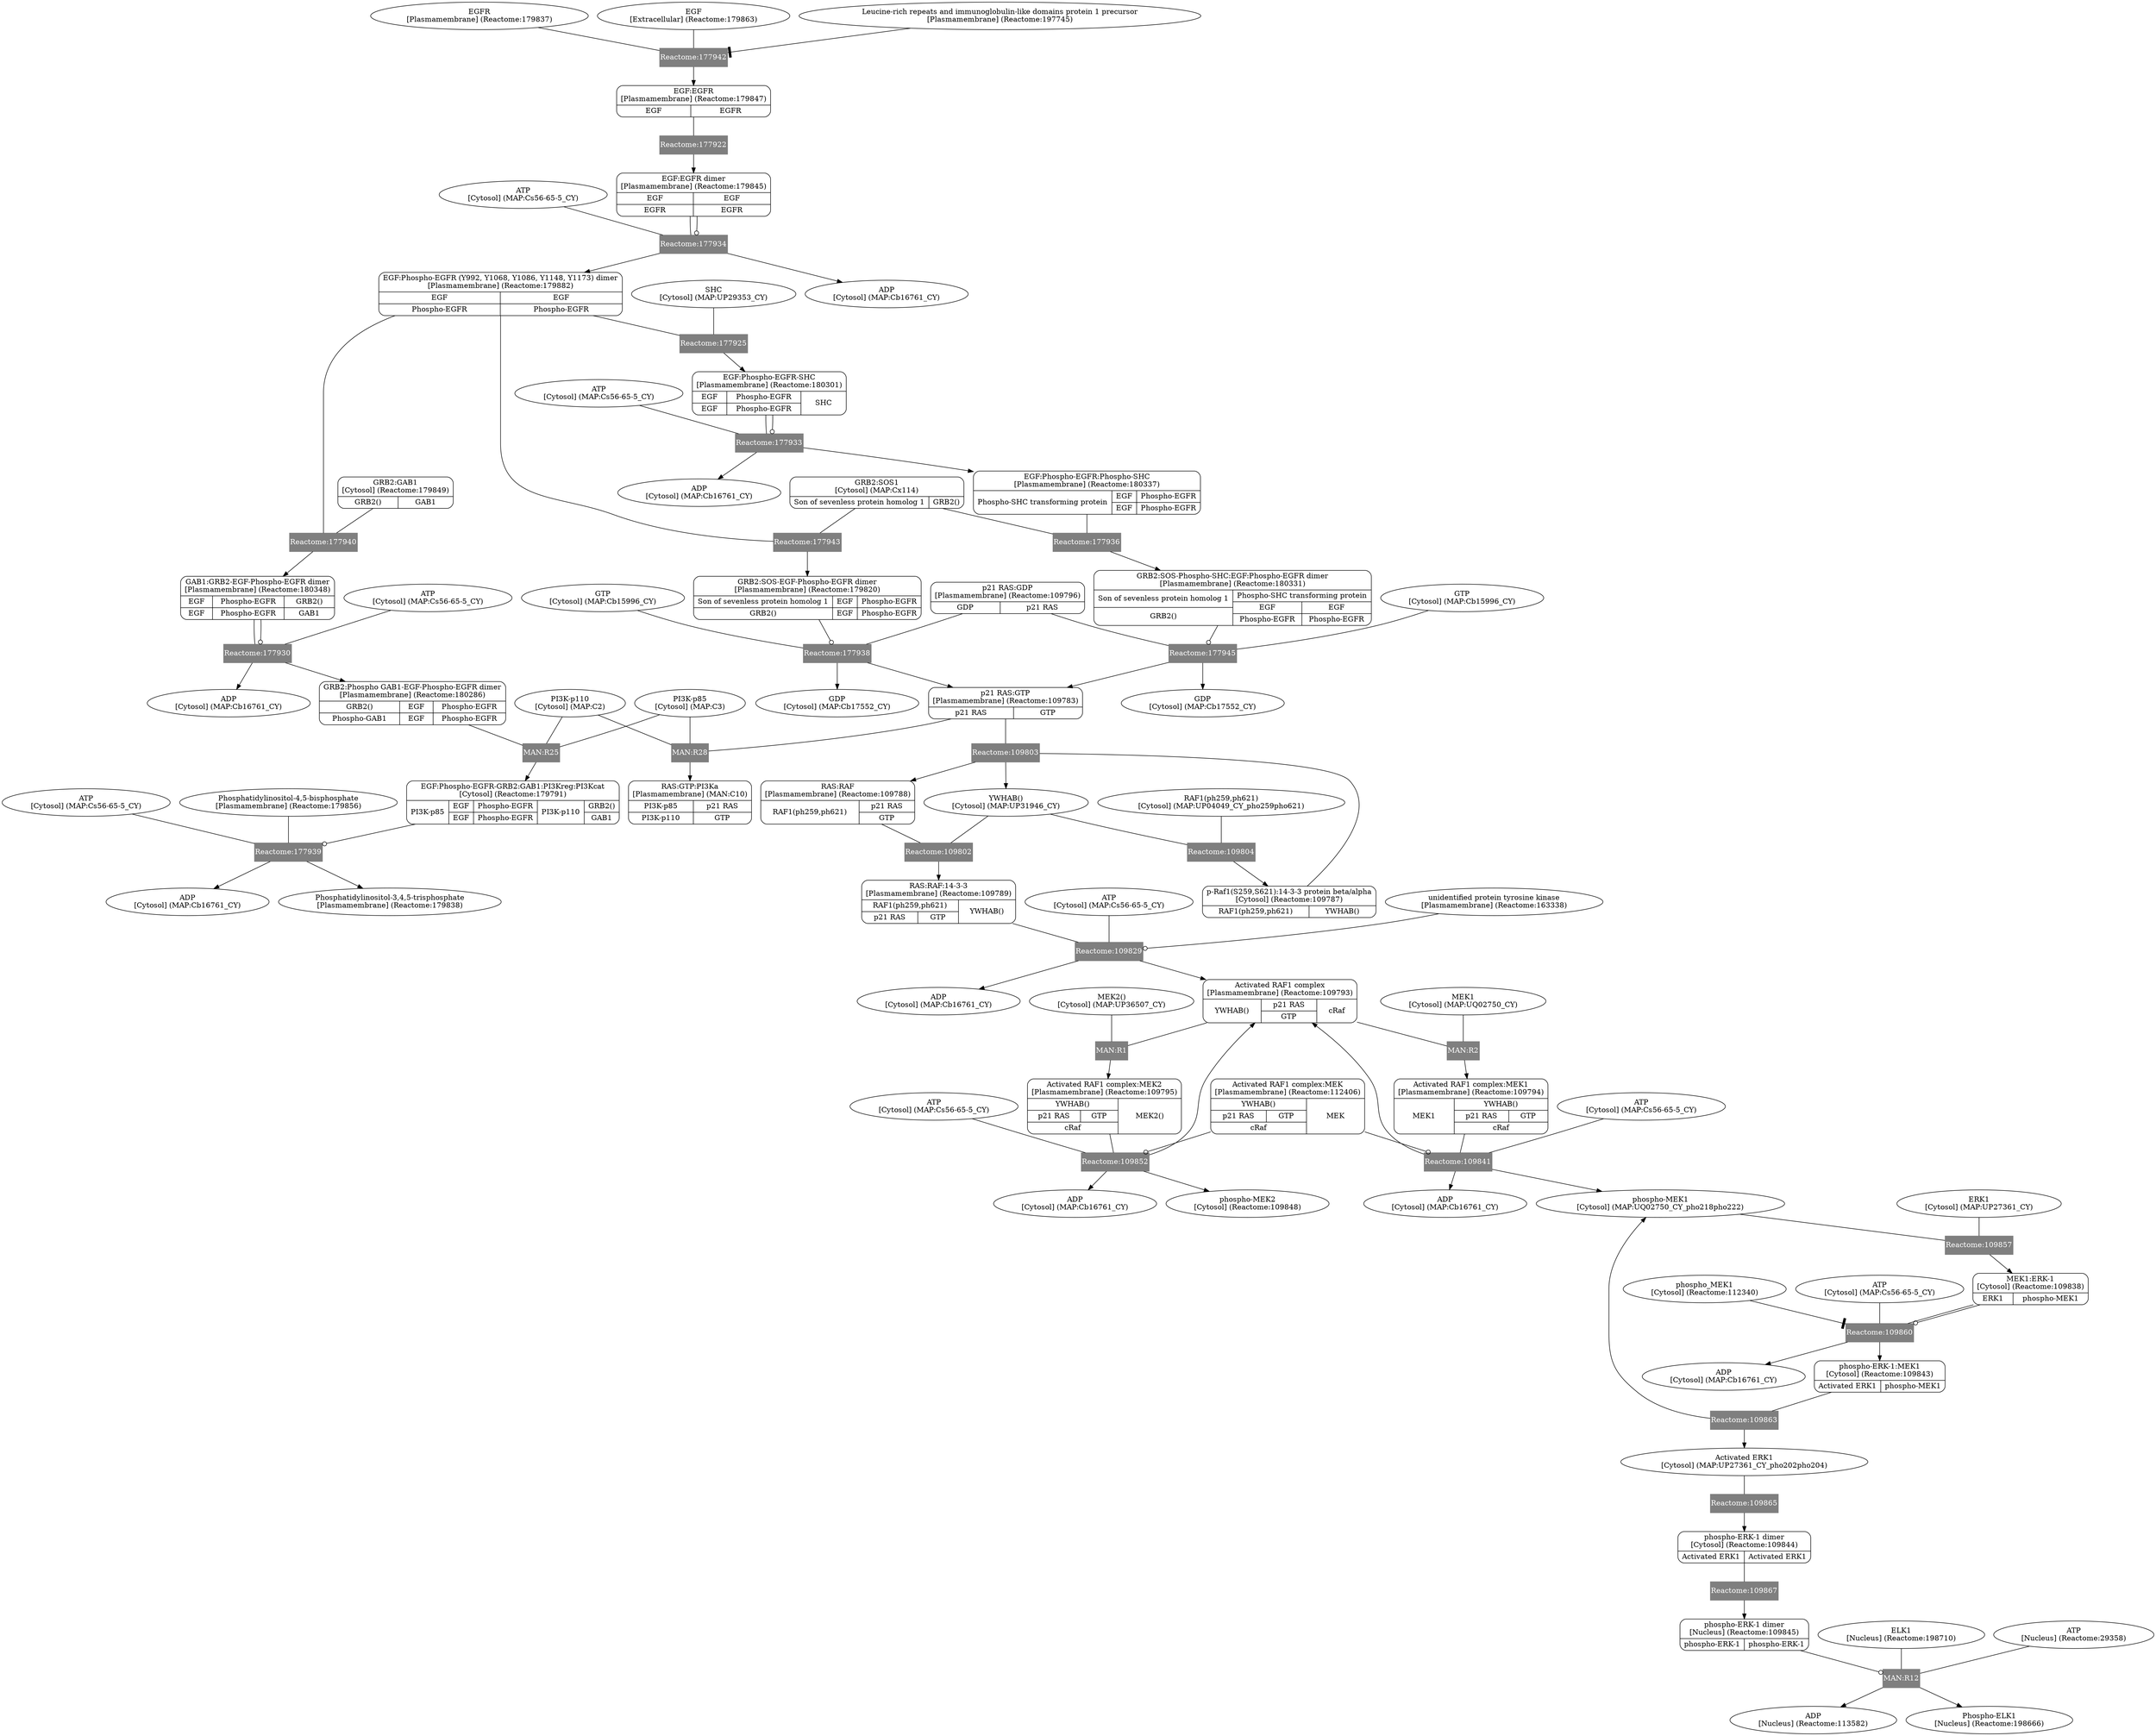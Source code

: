 digraph g
{

  /* list of nodes */
  "MAN:C10" [URL="com_MAN:C10",ref="MAN:C10",style="filled",fillcolor="white",compartment="Plasmamembrane",type="compound",shape="Mrecord",label="{RAS:GTP:PI3Ka\n[Plasmamembrane] (MAN:C10)|{{PI3K-p85|PI3K-p110}|{p21 RAS|GTP}}}",title="RAS:GTP:PI3Ka"];
  "MAN:R1" [URL="rea_MAN:R1",ref="MAN:R1",style="filled",fontcolor="white",color="grey50",label="MAN:R1",margin="0.01,0.01",shape="rect",type="reaction"];
  "MAN:R12" [URL="rea_MAN:R12",ref="MAN:R12",style="filled",fontcolor="white",color="grey50",label="MAN:R12",margin="0.01,0.01",shape="rect",type="reaction"];
  "MAN:R2" [URL="rea_MAN:R2",ref="MAN:R2",style="filled",fontcolor="white",color="grey50",label="MAN:R2",margin="0.01,0.01",shape="rect",type="reaction"];
  "MAN:R25" [URL="rea_MAN:R25",ref="MAN:R25",style="filled",fontcolor="white",color="grey50",label="MAN:R25",margin="0.01,0.01",shape="rect",type="reaction"];
  "MAN:R28" [URL="rea_MAN:R28",ref="MAN:R28",style="filled",fontcolor="white",color="grey50",label="MAN:R28",margin="0.01,0.01",shape="rect",type="reaction"];
  "MAP:C2" [URL="com_MAP:C2",ref="MAP:C2",style="filled",fillcolor="white",compartment="Cytosol",type="compound",label="PI3K-p110\n[Cytosol] (MAP:C2)",title="PI3K-p110"];
  "MAP:C3" [URL="com_MAP:C3",ref="MAP:C3",style="filled",fillcolor="white",compartment="Cytosol",type="compound",label="PI3K-p85\n[Cytosol] (MAP:C3)",title="PI3K-p85"];
  "MAP:Cb15996_CY_Reactome:177938" [URL="com_MAP:Cb15996_CY",ref="MAP:Cb15996_CY",style="filled",fillcolor="white",compartment="Cytosol",label="GTP\n[Cytosol] (MAP:Cb15996_CY)",title="GTP",type="compound"];
  "MAP:Cb15996_CY_Reactome:177945" [URL="com_MAP:Cb15996_CY",ref="MAP:Cb15996_CY",style="filled",fillcolor="white",compartment="Cytosol",type="compound",label="GTP\n[Cytosol] (MAP:Cb15996_CY)",title="GTP"];
  "MAP:Cb16761_CY_Reactome:109829" [URL="com_MAP:Cb16761_CY",ref="MAP:Cb16761_CY",style="filled",fillcolor="white",compartment="Cytosol",label="ADP\n[Cytosol] (MAP:Cb16761_CY)",title="ADP",type="compound"];
  "MAP:Cb16761_CY_Reactome:109841" [URL="com_MAP:Cb16761_CY",ref="MAP:Cb16761_CY",style="filled",fillcolor="white",compartment="Cytosol",label="ADP\n[Cytosol] (MAP:Cb16761_CY)",title="ADP",type="compound"];
  "MAP:Cb16761_CY_Reactome:109852" [URL="com_MAP:Cb16761_CY",ref="MAP:Cb16761_CY",style="filled",fillcolor="white",compartment="Cytosol",label="ADP\n[Cytosol] (MAP:Cb16761_CY)",title="ADP",type="compound"];
  "MAP:Cb16761_CY_Reactome:109860" [URL="com_MAP:Cb16761_CY",ref="MAP:Cb16761_CY",style="filled",fillcolor="white",compartment="Cytosol",type="compound",label="ADP\n[Cytosol] (MAP:Cb16761_CY)",title="ADP"];
  "MAP:Cb16761_CY_Reactome:177930" [URL="com_MAP:Cb16761_CY",ref="MAP:Cb16761_CY",style="filled",fillcolor="white",compartment="Cytosol",label="ADP\n[Cytosol] (MAP:Cb16761_CY)",title="ADP",type="compound"];
  "MAP:Cb16761_CY_Reactome:177933" [URL="com_MAP:Cb16761_CY",ref="MAP:Cb16761_CY",style="filled",fillcolor="white",compartment="Cytosol",label="ADP\n[Cytosol] (MAP:Cb16761_CY)",title="ADP",type="compound"];
  "MAP:Cb16761_CY_Reactome:177934" [URL="com_MAP:Cb16761_CY",ref="MAP:Cb16761_CY",style="filled",fillcolor="white",compartment="Cytosol",label="ADP\n[Cytosol] (MAP:Cb16761_CY)",title="ADP",type="compound"];
  "MAP:Cb16761_CY_Reactome:177939" [URL="com_MAP:Cb16761_CY",ref="MAP:Cb16761_CY",style="filled",fillcolor="white",compartment="Cytosol",label="ADP\n[Cytosol] (MAP:Cb16761_CY)",title="ADP",type="compound"];
  "MAP:Cb17552_CY_Reactome:177938" [URL="com_MAP:Cb17552_CY",ref="MAP:Cb17552_CY",style="filled",fillcolor="white",compartment="Cytosol",type="compound",label="GDP\n[Cytosol] (MAP:Cb17552_CY)",title="GDP"];
  "MAP:Cb17552_CY_Reactome:177945" [URL="com_MAP:Cb17552_CY",ref="MAP:Cb17552_CY",style="filled",fillcolor="white",compartment="Cytosol",label="GDP\n[Cytosol] (MAP:Cb17552_CY)",title="GDP",type="compound"];
  "MAP:Cs56-65-5_CY_Reactome:109829" [URL="com_MAP:Cs56-65-5_CY",ref="MAP:Cs56-65-5_CY",style="filled",fillcolor="white",compartment="Cytosol",label="ATP\n[Cytosol] (MAP:Cs56-65-5_CY)",title="ATP",type="compound"];
  "MAP:Cs56-65-5_CY_Reactome:109841" [URL="com_MAP:Cs56-65-5_CY",ref="MAP:Cs56-65-5_CY",style="filled",fillcolor="white",compartment="Cytosol",label="ATP\n[Cytosol] (MAP:Cs56-65-5_CY)",title="ATP",type="compound"];
  "MAP:Cs56-65-5_CY_Reactome:109852" [URL="com_MAP:Cs56-65-5_CY",ref="MAP:Cs56-65-5_CY",style="filled",fillcolor="white",compartment="Cytosol",label="ATP\n[Cytosol] (MAP:Cs56-65-5_CY)",title="ATP",type="compound"];
  "MAP:Cs56-65-5_CY_Reactome:109860" [URL="com_MAP:Cs56-65-5_CY",ref="MAP:Cs56-65-5_CY",style="filled",fillcolor="white",compartment="Cytosol",label="ATP\n[Cytosol] (MAP:Cs56-65-5_CY)",title="ATP",type="compound"];
  "MAP:Cs56-65-5_CY_Reactome:177930" [URL="com_MAP:Cs56-65-5_CY",ref="MAP:Cs56-65-5_CY",style="filled",fillcolor="white",compartment="Cytosol",label="ATP\n[Cytosol] (MAP:Cs56-65-5_CY)",title="ATP",type="compound"];
  "MAP:Cs56-65-5_CY_Reactome:177933" [URL="com_MAP:Cs56-65-5_CY",ref="MAP:Cs56-65-5_CY",style="filled",fillcolor="white",compartment="Cytosol",label="ATP\n[Cytosol] (MAP:Cs56-65-5_CY)",title="ATP",type="compound"];
  "MAP:Cs56-65-5_CY_Reactome:177934" [URL="com_MAP:Cs56-65-5_CY",ref="MAP:Cs56-65-5_CY",style="filled",fillcolor="white",compartment="Cytosol",label="ATP\n[Cytosol] (MAP:Cs56-65-5_CY)",title="ATP",type="compound"];
  "MAP:Cs56-65-5_CY_Reactome:177939" [URL="com_MAP:Cs56-65-5_CY",ref="MAP:Cs56-65-5_CY",style="filled",fillcolor="white",compartment="Cytosol",type="compound",label="ATP\n[Cytosol] (MAP:Cs56-65-5_CY)",title="ATP"];
  "MAP:Cx114" [URL="com_MAP:Cx114",ref="MAP:Cx114",style="filled",fillcolor="white",compartment="Cytosol",type="compound",shape="Mrecord",label="{GRB2:SOS1\n[Cytosol] (MAP:Cx114)|{Son of sevenless protein homolog 1|GRB2()}}",title="GRB2:SOS1"];
  "MAP:UP04049_CY_pho259pho621" [URL="com_MAP:UP04049_CY_pho259pho621",ref="MAP:UP04049_CY_pho259pho621",style="filled",fillcolor="white",compartment="Cytosol",type="compound",label="RAF1(ph259,ph621)\n[Cytosol] (MAP:UP04049_CY_pho259pho621)",title="RAF1(ph259,ph621)"];
  "MAP:UP27361_CY" [URL="com_MAP:UP27361_CY",ref="MAP:UP27361_CY",style="filled",fillcolor="white",compartment="Cytosol",type="compound",label="ERK1\n[Cytosol] (MAP:UP27361_CY)",title="ERK1"];
  "MAP:UP27361_CY_pho202pho204" [URL="com_MAP:UP27361_CY_pho202pho204",ref="MAP:UP27361_CY_pho202pho204",style="filled",fillcolor="white",compartment="Cytosol",type="compound",label="Activated ERK1\n[Cytosol] (MAP:UP27361_CY_pho202pho204)",title="Activated ERK1"];
  "MAP:UP29353_CY" [URL="com_MAP:UP29353_CY",ref="MAP:UP29353_CY",style="filled",fillcolor="white",compartment="Cytosol",type="compound",label="SHC\n[Cytosol] (MAP:UP29353_CY)",title="SHC"];
  "MAP:UP31946_CY" [URL="com_MAP:UP31946_CY",ref="MAP:UP31946_CY",style="filled",fillcolor="white",compartment="Cytosol",type="compound",label="YWHAB()\n[Cytosol] (MAP:UP31946_CY)",title="YWHAB()"];
  "MAP:UP36507_CY" [URL="com_MAP:UP36507_CY",ref="MAP:UP36507_CY",style="filled",fillcolor="white",compartment="Cytosol",type="compound",label="MEK2()\n[Cytosol] (MAP:UP36507_CY)",title="MEK2()"];
  "MAP:UQ02750_CY" [URL="com_MAP:UQ02750_CY",ref="MAP:UQ02750_CY",style="filled",fillcolor="white",compartment="Cytosol",type="compound",label="MEK1\n[Cytosol] (MAP:UQ02750_CY)",title="MEK1"];
  "MAP:UQ02750_CY_pho218pho222" [URL="com_MAP:UQ02750_CY_pho218pho222",ref="MAP:UQ02750_CY_pho218pho222",style="filled",fillcolor="white",compartment="Cytosol",type="compound",label="phospho-MEK1\n[Cytosol] (MAP:UQ02750_CY_pho218pho222)",title="phospho-MEK1"];
  "Reactome:109783" [URL="com_Reactome:109783",ref="Reactome:109783",style="filled",fillcolor="white",compartment="Plasmamembrane",type="compound",shape="Mrecord",label="{p21 RAS:GTP\n[Plasmamembrane] (Reactome:109783)|{p21 RAS|GTP}}",title="p21 RAS:GTP"];
  "Reactome:109787" [URL="com_Reactome:109787",ref="Reactome:109787",style="filled",fillcolor="white",compartment="Cytosol",type="compound",shape="Mrecord",label="{p-Raf1(S259,S621):14-3-3 protein beta/alpha\n[Cytosol] (Reactome:109787)|{RAF1(ph259,ph621)|YWHAB()}}",title="p-Raf1(S259,S621):14-3-3 protein beta/alpha"];
  "Reactome:109788" [URL="com_Reactome:109788",ref="Reactome:109788",style="filled",fillcolor="white",compartment="Plasmamembrane",type="compound",shape="Mrecord",label="{RAS:RAF\n[Plasmamembrane] (Reactome:109788)|{RAF1(ph259,ph621)|{p21 RAS|GTP}}}",title="RAS:RAF"];
  "Reactome:109789" [URL="com_Reactome:109789",ref="Reactome:109789",style="filled",fillcolor="white",compartment="Plasmamembrane",type="compound",shape="Mrecord",label="{RAS:RAF:14-3-3\n[Plasmamembrane] (Reactome:109789)|{{RAF1(ph259,ph621)|{p21 RAS|GTP}}|YWHAB()}}",title="RAS:RAF:14-3-3"];
  "Reactome:109793" [URL="com_Reactome:109793",ref="Reactome:109793",style="filled",fillcolor="white",compartment="Plasmamembrane",type="compound",shape="Mrecord",label="{Activated RAF1 complex\n[Plasmamembrane] (Reactome:109793)|{YWHAB()|{p21 RAS|GTP}|cRaf}}",title="Activated RAF1 complex"];
  "Reactome:109794" [URL="com_Reactome:109794",ref="Reactome:109794",style="filled",fillcolor="white",compartment="Plasmamembrane",type="compound",shape="Mrecord",label="{Activated RAF1 complex:MEK1\n[Plasmamembrane] (Reactome:109794)|{MEK1|{YWHAB()|{p21 RAS|GTP}|cRaf}}}",title="Activated RAF1 complex:MEK1"];
  "Reactome:109795" [URL="com_Reactome:109795",ref="Reactome:109795",style="filled",fillcolor="white",compartment="Plasmamembrane",type="compound",shape="Mrecord",label="{Activated RAF1 complex:MEK2\n[Plasmamembrane] (Reactome:109795)|{{YWHAB()|{p21 RAS|GTP}|cRaf}|MEK2()}}",title="Activated RAF1 complex:MEK2"];
  "Reactome:109796" [URL="com_Reactome:109796",ref="Reactome:109796",style="filled",fillcolor="white",compartment="Plasmamembrane",type="compound",shape="Mrecord",label="{p21 RAS:GDP\n[Plasmamembrane] (Reactome:109796)|{GDP|p21 RAS}}",title="p21 RAS:GDP"];
  "Reactome:109802" [URL="rea_Reactome:109802",ref="Reactome:109802",style="filled",fontcolor="white",color="grey50",label="Reactome:109802",margin="0.01,0.01",shape="rect",type="reaction"];
  "Reactome:109803" [URL="rea_Reactome:109803",ref="Reactome:109803",style="filled",fontcolor="white",color="grey50",label="Reactome:109803",margin="0.01,0.01",shape="rect",type="reaction"];
  "Reactome:109804" [URL="rea_Reactome:109804",ref="Reactome:109804",style="filled",fontcolor="white",color="grey50",label="Reactome:109804",margin="0.01,0.01",shape="rect",type="reaction"];
  "Reactome:109829" [URL="rea_Reactome:109829",ref="Reactome:109829",style="filled",fontcolor="white",color="grey50",label="Reactome:109829",margin="0.01,0.01",shape="rect",type="reaction"];
  "Reactome:109838" [URL="com_Reactome:109838",ref="Reactome:109838",style="filled",fillcolor="white",compartment="Cytosol",type="compound",shape="Mrecord",label="{MEK1:ERK-1\n[Cytosol] (Reactome:109838)|{ERK1|phospho-MEK1}}",title="MEK1:ERK-1"];
  "Reactome:109841" [URL="rea_Reactome:109841",ref="Reactome:109841",style="filled",fontcolor="white",color="grey50",label="Reactome:109841",margin="0.01,0.01",shape="rect",type="reaction"];
  "Reactome:109843" [URL="com_Reactome:109843",ref="Reactome:109843",style="filled",fillcolor="white",compartment="Cytosol",type="compound",shape="Mrecord",label="{phospho-ERK-1:MEK1\n[Cytosol] (Reactome:109843)|{Activated ERK1|phospho-MEK1}}",title="phospho-ERK-1:MEK1"];
  "Reactome:109844" [URL="com_Reactome:109844",ref="Reactome:109844",style="filled",fillcolor="white",compartment="Cytosol",type="compound",shape="Mrecord",label="{phospho-ERK-1 dimer\n[Cytosol] (Reactome:109844)|{Activated ERK1|Activated ERK1}}",title="phospho-ERK-1 dimer"];
  "Reactome:109845" [URL="com_Reactome:109845",ref="Reactome:109845",style="filled",fillcolor="white",compartment="Nucleus",type="compound",shape="Mrecord",label="{phospho-ERK-1 dimer\n[Nucleus] (Reactome:109845)|{phospho-ERK-1|phospho-ERK-1}}",title="phospho-ERK-1 dimer"];
  "Reactome:109848" [URL="com_Reactome:109848",ref="Reactome:109848",style="filled",fillcolor="white",compartment="Cytosol",type="compound",label="phospho-MEK2\n[Cytosol] (Reactome:109848)",title="phospho-MEK2"];
  "Reactome:109852" [URL="rea_Reactome:109852",ref="Reactome:109852",style="filled",fontcolor="white",color="grey50",label="Reactome:109852",margin="0.01,0.01",shape="rect",type="reaction"];
  "Reactome:109857" [URL="rea_Reactome:109857",ref="Reactome:109857",style="filled",fontcolor="white",color="grey50",label="Reactome:109857",margin="0.01,0.01",shape="rect",type="reaction"];
  "Reactome:109860" [URL="rea_Reactome:109860",ref="Reactome:109860",style="filled",fontcolor="white",color="grey50",label="Reactome:109860",margin="0.01,0.01",shape="rect",type="reaction"];
  "Reactome:109863" [URL="rea_Reactome:109863",ref="Reactome:109863",style="filled",fontcolor="white",color="grey50",label="Reactome:109863",margin="0.01,0.01",shape="rect",type="reaction"];
  "Reactome:109865" [URL="rea_Reactome:109865",ref="Reactome:109865",style="filled",fontcolor="white",color="grey50",label="Reactome:109865",margin="0.01,0.01",shape="rect",type="reaction"];
  "Reactome:109867" [URL="rea_Reactome:109867",ref="Reactome:109867",style="filled",fontcolor="white",color="grey50",label="Reactome:109867",margin="0.01,0.01",shape="rect",type="reaction"];
  "Reactome:112340" [URL="com_Reactome:112340",ref="Reactome:112340",style="filled",fillcolor="white",compartment="Cytosol",type="compound",label="phospho_MEK1\n[Cytosol] (Reactome:112340)",title="phospho_MEK1"];
  "Reactome:112406" [URL="com_Reactome:112406",ref="Reactome:112406",style="filled",fillcolor="white",compartment="Plasmamembrane",type="compound",shape="Mrecord",label="{Activated RAF1 complex:MEK\n[Plasmamembrane] (Reactome:112406)|{{YWHAB()|{p21 RAS|GTP}|cRaf}|MEK}}",title="Activated RAF1 complex:MEK"];
  "Reactome:113582_MAN:R12" [URL="com_Reactome:113582",ref="Reactome:113582",style="filled",fillcolor="white",compartment="Nucleus",type="compound",label="ADP\n[Nucleus] (Reactome:113582)",title="ADP"];
  "Reactome:163338" [URL="com_Reactome:163338",ref="Reactome:163338",style="filled",fillcolor="white",compartment="Plasmamembrane",type="compound",label="unidentified protein tyrosine kinase\n[Plasmamembrane] (Reactome:163338)",title="unidentified protein tyrosine kinase"];
  "Reactome:177922" [URL="rea_Reactome:177922",ref="Reactome:177922",style="filled",fontcolor="white",color="grey50",label="Reactome:177922",margin="0.01,0.01",shape="rect",type="reaction"];
  "Reactome:177925" [URL="rea_Reactome:177925",ref="Reactome:177925",style="filled",fontcolor="white",color="grey50",label="Reactome:177925",margin="0.01,0.01",shape="rect",type="reaction"];
  "Reactome:177930" [URL="rea_Reactome:177930",ref="Reactome:177930",style="filled",fontcolor="white",color="grey50",label="Reactome:177930",margin="0.01,0.01",shape="rect",type="reaction"];
  "Reactome:177933" [URL="rea_Reactome:177933",ref="Reactome:177933",style="filled",fontcolor="white",color="grey50",label="Reactome:177933",margin="0.01,0.01",shape="rect",type="reaction"];
  "Reactome:177934" [URL="rea_Reactome:177934",ref="Reactome:177934",style="filled",fontcolor="white",color="grey50",label="Reactome:177934",margin="0.01,0.01",shape="rect",type="reaction"];
  "Reactome:177936" [URL="rea_Reactome:177936",ref="Reactome:177936",style="filled",fontcolor="white",color="grey50",label="Reactome:177936",margin="0.01,0.01",shape="rect",type="reaction"];
  "Reactome:177938" [URL="rea_Reactome:177938",ref="Reactome:177938",style="filled",fontcolor="white",color="grey50",label="Reactome:177938",margin="0.01,0.01",shape="rect",type="reaction"];
  "Reactome:177939" [URL="rea_Reactome:177939",ref="Reactome:177939",style="filled",fontcolor="white",color="grey50",label="Reactome:177939",margin="0.01,0.01",shape="rect",type="reaction"];
  "Reactome:177940" [URL="rea_Reactome:177940",ref="Reactome:177940",style="filled",fontcolor="white",color="grey50",label="Reactome:177940",margin="0.01,0.01",shape="rect",type="reaction"];
  "Reactome:177942" [URL="rea_Reactome:177942",ref="Reactome:177942",style="filled",fontcolor="white",color="grey50",label="Reactome:177942",margin="0.01,0.01",shape="rect",type="reaction"];
  "Reactome:177943" [URL="rea_Reactome:177943",ref="Reactome:177943",style="filled",fontcolor="white",color="grey50",label="Reactome:177943",margin="0.01,0.01",shape="rect",type="reaction"];
  "Reactome:177945" [URL="rea_Reactome:177945",ref="Reactome:177945",style="filled",fontcolor="white",color="grey50",label="Reactome:177945",margin="0.01,0.01",shape="rect",type="reaction"];
  "Reactome:179791" [URL="com_Reactome:179791",ref="Reactome:179791",style="filled",fillcolor="white",compartment="Cytosol",type="compound",shape="Mrecord",label="{EGF:Phospho-EGFR-GRB2:GAB1:PI3Kreg:PI3Kcat\n[Cytosol] (Reactome:179791)|{PI3K-p85|{{EGF|Phospho-EGFR}|{EGF|Phospho-EGFR}}|PI3K-p110|{GRB2()|GAB1}}}",title="EGF:Phospho-EGFR-GRB2:GAB1:PI3Kreg:PI3Kcat"];
  "Reactome:179820" [URL="com_Reactome:179820",ref="Reactome:179820",style="filled",fillcolor="white",compartment="Plasmamembrane",type="compound",shape="Mrecord",label="{GRB2:SOS-EGF-Phospho-EGFR dimer\n[Plasmamembrane] (Reactome:179820)|{{Son of sevenless protein homolog 1|GRB2()}|{{EGF|Phospho-EGFR}|{EGF|Phospho-EGFR}}}}",title="GRB2:SOS-EGF-Phospho-EGFR dimer"];
  "Reactome:179837" [URL="com_Reactome:179837",ref="Reactome:179837",style="filled",fillcolor="white",compartment="Plasmamembrane",type="compound",label="EGFR\n[Plasmamembrane] (Reactome:179837)",title="EGFR"];
  "Reactome:179838" [URL="com_Reactome:179838",ref="Reactome:179838",style="filled",fillcolor="white",compartment="Plasmamembrane",type="compound",label="Phosphatidylinositol-3,4,5-trisphosphate\n[Plasmamembrane] (Reactome:179838)",title="Phosphatidylinositol-3,4,5-trisphosphate"];
  "Reactome:179845" [URL="com_Reactome:179845",ref="Reactome:179845",style="filled",fillcolor="white",compartment="Plasmamembrane",type="compound",shape="Mrecord",label="{EGF:EGFR dimer\n[Plasmamembrane] (Reactome:179845)|{{EGF|EGFR}|{EGF|EGFR}}}",title="EGF:EGFR dimer"];
  "Reactome:179847" [URL="com_Reactome:179847",ref="Reactome:179847",style="filled",fillcolor="white",compartment="Plasmamembrane",type="compound",shape="Mrecord",label="{EGF:EGFR\n[Plasmamembrane] (Reactome:179847)|{EGF|EGFR}}",title="EGF:EGFR"];
  "Reactome:179849" [URL="com_Reactome:179849",ref="Reactome:179849",style="filled",fillcolor="white",compartment="Cytosol",type="compound",shape="Mrecord",label="{GRB2:GAB1\n[Cytosol] (Reactome:179849)|{GRB2()|GAB1}}",title="GRB2:GAB1"];
  "Reactome:179856" [URL="com_Reactome:179856",ref="Reactome:179856",style="filled",fillcolor="white",compartment="Plasmamembrane",type="compound",label="Phosphatidylinositol-4,5-bisphosphate\n[Plasmamembrane] (Reactome:179856)",title="Phosphatidylinositol-4,5-bisphosphate"];
  "Reactome:179863" [URL="com_Reactome:179863",ref="Reactome:179863",style="filled",fillcolor="white",compartment="Extracellular",type="compound",label="EGF\n[Extracellular] (Reactome:179863)",title="EGF"];
  "Reactome:179882" [URL="com_Reactome:179882",ref="Reactome:179882",style="filled",fillcolor="white",compartment="Plasmamembrane",type="compound",shape="Mrecord",label="{EGF:Phospho-EGFR (Y992, Y1068, Y1086, Y1148, Y1173) dimer\n[Plasmamembrane] (Reactome:179882)|{{EGF|Phospho-EGFR}|{EGF|Phospho-EGFR}}}",title="EGF:Phospho-EGFR (Y992, Y1068, Y1086, Y1148, Y1173) dimer"];
  "Reactome:180286" [URL="com_Reactome:180286",ref="Reactome:180286",style="filled",fillcolor="white",compartment="Plasmamembrane",type="compound",shape="Mrecord",label="{GRB2:Phospho GAB1-EGF-Phospho-EGFR dimer\n[Plasmamembrane] (Reactome:180286)|{{GRB2()|Phospho-GAB1}|{{EGF|Phospho-EGFR}|{EGF|Phospho-EGFR}}}}",title="GRB2:Phospho GAB1-EGF-Phospho-EGFR dimer"];
  "Reactome:180301" [URL="com_Reactome:180301",ref="Reactome:180301",style="filled",fillcolor="white",compartment="Plasmamembrane",type="compound",shape="Mrecord",label="{EGF:Phospho-EGFR-SHC\n[Plasmamembrane] (Reactome:180301)|{{{EGF|Phospho-EGFR}|{EGF|Phospho-EGFR}}|SHC}}",title="EGF:Phospho-EGFR-SHC"];
  "Reactome:180331" [URL="com_Reactome:180331",ref="Reactome:180331",style="filled",fillcolor="white",compartment="Plasmamembrane",type="compound",shape="Mrecord",label="{GRB2:SOS-Phospho-SHC:EGF:Phospho-EGFR dimer\n[Plasmamembrane] (Reactome:180331)|{{Son of sevenless protein homolog 1|GRB2()}|{Phospho-SHC transforming protein|{{EGF|Phospho-EGFR}|{EGF|Phospho-EGFR}}}}}",title="GRB2:SOS-Phospho-SHC:EGF:Phospho-EGFR dimer"];
  "Reactome:180337" [URL="com_Reactome:180337",ref="Reactome:180337",style="filled",fillcolor="white",compartment="Plasmamembrane",type="compound",shape="Mrecord",label="{EGF:Phospho-EGFR:Phospho-SHC\n[Plasmamembrane] (Reactome:180337)|{Phospho-SHC transforming protein|{{EGF|Phospho-EGFR}|{EGF|Phospho-EGFR}}}}",title="EGF:Phospho-EGFR:Phospho-SHC"];
  "Reactome:180348" [URL="com_Reactome:180348",ref="Reactome:180348",style="filled",fillcolor="white",compartment="Plasmamembrane",type="compound",shape="Mrecord",label="{GAB1:GRB2-EGF-Phospho-EGFR dimer\n[Plasmamembrane] (Reactome:180348)|{{{EGF|Phospho-EGFR}|{EGF|Phospho-EGFR}}|{GRB2()|GAB1}}}",title="GAB1:GRB2-EGF-Phospho-EGFR dimer"];
  "Reactome:197745" [URL="com_Reactome:197745",ref="Reactome:197745",style="filled",fillcolor="white",compartment="Plasmamembrane",type="compound",label="Leucine-rich repeats and immunoglobulin-like domains protein 1 precursor\n[Plasmamembrane] (Reactome:197745)",title="Leucine-rich repeats and immunoglobulin-like domains protein 1 precursor"];
  "Reactome:198666" [URL="com_Reactome:198666",ref="Reactome:198666",style="filled",fillcolor="white",compartment="Nucleus",type="compound",label="Phospho-ELK1\n[Nucleus] (Reactome:198666)",title="Phospho-ELK1"];
  "Reactome:198710" [URL="com_Reactome:198710",ref="Reactome:198710",style="filled",fillcolor="white",compartment="Nucleus",type="compound",label="ELK1\n[Nucleus] (Reactome:198710)",title="ELK1"];
  "Reactome:29358_MAN:R12" [URL="com_Reactome:29358",ref="Reactome:29358",style="filled",fillcolor="white",compartment="Nucleus",type="compound",label="ATP\n[Nucleus] (Reactome:29358)",title="ATP"];

  /* list of edges */
  "Reactome:177934"->"Reactome:179882" [len = "45",type = "product"];
  "Reactome:177934"->"MAP:Cb16761_CY_Reactome:177934" [len = "45",type = "product"];
  "Reactome:179856"->"Reactome:177939" [len = "45",arrowhead = "none",type = "substrate"];
  "MAP:Cs56-65-5_CY_Reactome:177939"->"Reactome:177939" [len = "45",arrowhead = "none",type = "substrate"];
  "Reactome:109841"->"Reactome:109793" [len = "45",type = "product"];
  "Reactome:109841"->"MAP:UQ02750_CY_pho218pho222" [len = "45",type = "product"];
  "Reactome:109841"->"MAP:Cb16761_CY_Reactome:109841" [len = "45",type = "product"];
  "MAN:R12"->"Reactome:198666" [len = "45",type = "product"];
  "MAN:R12"->"Reactome:113582_MAN:R12" [len = "45",type = "product"];
  "Reactome:177940"->"Reactome:180348" [len = "45",type = "product"];
  "Reactome:109803"->"Reactome:109788" [len = "45",type = "product"];
  "Reactome:109803"->"MAP:UP31946_CY" [len = "45",type = "product"];
  "Reactome:109788"->"Reactome:109802" [len = "45",arrowhead = "none",type = "substrate"];
  "Reactome:177930"->"Reactome:180286" [len = "45",type = "product"];
  "Reactome:177930"->"MAP:Cb16761_CY_Reactome:177930" [len = "45",type = "product"];
  "Reactome:179849"->"Reactome:177940" [len = "45",arrowhead = "none",type = "substrate"];
  "Reactome:109804"->"Reactome:109787" [len = "45",type = "product"];
  "Reactome:109787"->"Reactome:109803" [len = "45",arrowhead = "none",type = "substrate"];
  "Reactome:177936"->"Reactome:180331" [len = "45",type = "product"];
  "MAN:R28"->"MAN:C10" [len = "45",type = "product"];
  "Reactome:112406"->"Reactome:109841" [len = "45",arrowhead = "odot",type = "catalyst"];
  "Reactome:112406"->"Reactome:109852" [len = "45",arrowhead = "odot",type = "catalyst"];
  "Reactome:29358_MAN:R12"->"MAN:R12" [len = "45",arrowhead = "none",type = "substrate"];
  "MAP:UQ02750_CY"->"MAN:R2" [len = "45",arrowhead = "none",type = "substrate"];
  "Reactome:109860"->"MAP:Cb16761_CY_Reactome:109860" [len = "45",type = "product"];
  "Reactome:109860"->"Reactome:109843" [len = "45",type = "product"];
  "Reactome:180337"->"Reactome:177936" [len = "45",arrowhead = "none",type = "substrate"];
  "Reactome:163338"->"Reactome:109829" [len = "45",arrowhead = "odot",type = "catalyst"];
  "Reactome:109789"->"Reactome:109829" [len = "45",arrowhead = "none",type = "substrate"];
  "Reactome:109796"->"Reactome:177945" [len = "45",arrowhead = "none",type = "substrate"];
  "Reactome:109796"->"Reactome:177938" [len = "45",arrowhead = "none",type = "substrate"];
  "Reactome:177938"->"MAP:Cb17552_CY_Reactome:177938" [len = "45",type = "product"];
  "Reactome:177938"->"Reactome:109783" [len = "45",type = "product"];
  "Reactome:109793"->"MAN:R1" [len = "45",arrowhead = "none",type = "substrate"];
  "Reactome:109793"->"MAN:R2" [len = "45",arrowhead = "none",type = "substrate"];
  "MAP:UP04049_CY_pho259pho621"->"Reactome:109804" [len = "45",arrowhead = "none",type = "substrate"];
  "MAP:UP36507_CY"->"MAN:R1" [len = "45",arrowhead = "none",type = "substrate"];
  "MAP:Cs56-65-5_CY_Reactome:109860"->"Reactome:109860" [len = "45",arrowhead = "none",type = "substrate"];
  "MAP:Cs56-65-5_CY_Reactome:109852"->"Reactome:109852" [len = "45",arrowhead = "none",type = "substrate"];
  "MAP:UP27361_CY_pho202pho204"->"Reactome:109865" [len = "45",arrowhead = "none",type = "substrate"];
  "MAP:Cb15996_CY_Reactome:177945"->"Reactome:177945" [len = "45",arrowhead = "none",type = "substrate"];
  "MAP:Cb15996_CY_Reactome:177938"->"Reactome:177938" [len = "45",arrowhead = "none",type = "substrate"];
  "Reactome:109844"->"Reactome:109867" [len = "45",arrowhead = "none",type = "substrate"];
  "Reactome:179845"->"Reactome:177934" [len = "45",arrowhead = "none",type = "substrate"];
  "Reactome:179845"->"Reactome:177934" [len = "45",arrowhead = "odot",type = "catalyst"];
  "Reactome:177945"->"Reactome:109783" [len = "45",type = "product"];
  "Reactome:177945"->"MAP:Cb17552_CY_Reactome:177945" [len = "45",type = "product"];
  "Reactome:197745"->"Reactome:177942" [len = "45",arrowtail = "olbox",arrowsize = "2",arrowhead = "tee",type = "inhibitor"];
  "MAN:R2"->"Reactome:109794" [len = "45",type = "product"];
  "Reactome:179882"->"Reactome:177940" [len = "45",arrowhead = "none",type = "substrate"];
  "Reactome:179882"->"Reactome:177943" [len = "45",arrowhead = "none",type = "substrate"];
  "Reactome:179882"->"Reactome:177925" [len = "45",arrowhead = "none",type = "substrate"];
  "Reactome:109852"->"Reactome:109848" [len = "45",type = "product"];
  "Reactome:109852"->"Reactome:109793" [len = "45",type = "product"];
  "Reactome:109852"->"MAP:Cb16761_CY_Reactome:109852" [len = "45",type = "product"];
  "MAN:R25"->"Reactome:179791" [len = "45",type = "product"];
  "MAP:Cs56-65-5_CY_Reactome:177933"->"Reactome:177933" [len = "45",arrowhead = "none",type = "substrate"];
  "MAP:Cs56-65-5_CY_Reactome:109841"->"Reactome:109841" [len = "45",arrowhead = "none",type = "substrate"];
  "MAP:C2"->"MAN:R25" [len = "45",arrowhead = "none",type = "substrate"];
  "MAP:C2"->"MAN:R28" [len = "45",arrowhead = "none",type = "substrate"];
  "MAP:UP27361_CY"->"Reactome:109857" [len = "45",arrowhead = "none",type = "substrate"];
  "MAP:Cs56-65-5_CY_Reactome:177930"->"Reactome:177930" [len = "45",arrowhead = "none",type = "substrate"];
  "Reactome:109857"->"Reactome:109838" [len = "45",type = "product"];
  "Reactome:177925"->"Reactome:180301" [len = "45",type = "product"];
  "Reactome:109867"->"Reactome:109845" [len = "45",type = "product"];
  "MAP:UP31946_CY"->"Reactome:109802" [len = "45",arrowhead = "none",type = "substrate"];
  "MAP:UP31946_CY"->"Reactome:109804" [len = "45",arrowhead = "none",type = "substrate"];
  "Reactome:109845"->"MAN:R12" [len = "45",arrowhead = "odot",type = "catalyst"];
  "Reactome:109843"->"Reactome:109863" [len = "45",arrowhead = "none",type = "substrate"];
  "MAN:R1"->"Reactome:109795" [len = "45",type = "product"];
  "Reactome:180286"->"MAN:R25" [len = "45",arrowhead = "none",type = "substrate"];
  "MAP:Cx114"->"Reactome:177943" [len = "45",arrowhead = "none",type = "substrate"];
  "MAP:Cx114"->"Reactome:177936" [len = "45",arrowhead = "none",type = "substrate"];
  "Reactome:180331"->"Reactome:177945" [len = "45",arrowhead = "odot",type = "catalyst"];
  "MAP:UP29353_CY"->"Reactome:177925" [len = "45",arrowhead = "none",type = "substrate"];
  "Reactome:112340"->"Reactome:109860" [len = "45",arrowtail = "olbox",arrowsize = "2",arrowhead = "tee",type = "inhibitor"];
  "Reactome:177922"->"Reactome:179845" [len = "45",type = "product"];
  "Reactome:109865"->"Reactome:109844" [len = "45",type = "product"];
  "Reactome:177943"->"Reactome:179820" [len = "45",type = "product"];
  "MAP:Cs56-65-5_CY_Reactome:109829"->"Reactome:109829" [len = "45",arrowhead = "none",type = "substrate"];
  "MAP:C3"->"MAN:R25" [len = "45",arrowhead = "none",type = "substrate"];
  "MAP:C3"->"MAN:R28" [len = "45",arrowhead = "none",type = "substrate"];
  "Reactome:180301"->"Reactome:177933" [len = "45",arrowhead = "none",type = "substrate"];
  "Reactome:180301"->"Reactome:177933" [len = "45",arrowhead = "odot",type = "catalyst"];
  "MAP:Cs56-65-5_CY_Reactome:177934"->"Reactome:177934" [len = "45",arrowhead = "none",type = "substrate"];
  "Reactome:109802"->"Reactome:109789" [len = "45",type = "product"];
  "Reactome:179863"->"Reactome:177942" [len = "45",arrowhead = "none",type = "substrate"];
  "Reactome:180348"->"Reactome:177930" [len = "45",arrowhead = "none",type = "substrate"];
  "Reactome:180348"->"Reactome:177930" [len = "45",arrowhead = "odot",type = "catalyst"];
  "Reactome:179837"->"Reactome:177942" [len = "45",arrowhead = "none",type = "substrate"];
  "MAP:UQ02750_CY_pho218pho222"->"Reactome:109857" [len = "45",arrowhead = "none",type = "substrate"];
  "Reactome:109863"->"MAP:UP27361_CY_pho202pho204" [len = "45",type = "product"];
  "Reactome:109863"->"MAP:UQ02750_CY_pho218pho222" [len = "45",type = "product"];
  "Reactome:177933"->"MAP:Cb16761_CY_Reactome:177933" [len = "45",type = "product"];
  "Reactome:177933"->"Reactome:180337" [len = "45",type = "product"];
  "Reactome:179847"->"Reactome:177922" [len = "45",arrowhead = "none",type = "substrate"];
  "Reactome:109838"->"Reactome:109860" [len = "45",arrowhead = "none",type = "substrate"];
  "Reactome:109838"->"Reactome:109860" [len = "45",arrowhead = "odot",type = "catalyst"];
  "Reactome:198710"->"MAN:R12" [len = "45",arrowhead = "none",type = "substrate"];
  "Reactome:109795"->"Reactome:109852" [len = "45",arrowhead = "none",type = "substrate"];
  "Reactome:177939"->"MAP:Cb16761_CY_Reactome:177939" [len = "45",type = "product"];
  "Reactome:177939"->"Reactome:179838" [len = "45",type = "product"];
  "Reactome:179791"->"Reactome:177939" [len = "45",arrowhead = "odot",type = "catalyst"];
  "Reactome:109794"->"Reactome:109841" [len = "45",arrowhead = "none",type = "substrate"];
  "Reactome:179820"->"Reactome:177938" [len = "45",arrowhead = "odot",type = "catalyst"];
  "Reactome:109829"->"Reactome:109793" [len = "45",type = "product"];
  "Reactome:109829"->"MAP:Cb16761_CY_Reactome:109829" [len = "45",type = "product"];
  "Reactome:109783"->"Reactome:109803" [len = "45",arrowhead = "none",type = "substrate"];
  "Reactome:109783"->"MAN:R28" [len = "45",arrowhead = "none",type = "substrate"];
  "Reactome:177942"->"Reactome:179847" [len = "45",type = "product"];
}
